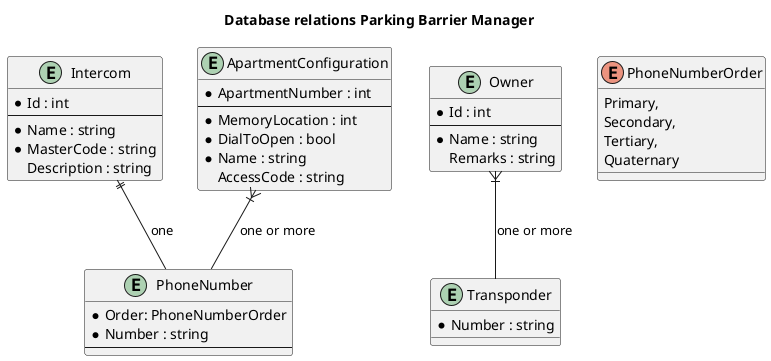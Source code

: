 @startuml
title
	Database relations Parking Barrier Manager
end title

entity Intercom
{
    * Id : int
    --
	* Name : string
	* MasterCode : string
	Description : string
}

entity PhoneNumber
{
	* Order: PhoneNumberOrder
	* Number : string
	--
}

entity ApartmentConfiguration
{
	* ApartmentNumber : int
	--
	* MemoryLocation : int
	* DialToOpen : bool
	* Name : string
	AccessCode : string
}

entity Owner
{
	* Id : int
	--
	* Name : string
	Remarks : string
}

entity Transponder
{
	* Number : string
}

enum PhoneNumberOrder
{
    Primary,
    Secondary,
    Tertiary,
    Quaternary
}

Intercom ||-- PhoneNumber : one
ApartmentConfiguration }|-- PhoneNumber : one or more
Owner }|-- Transponder : one or more

@enduml